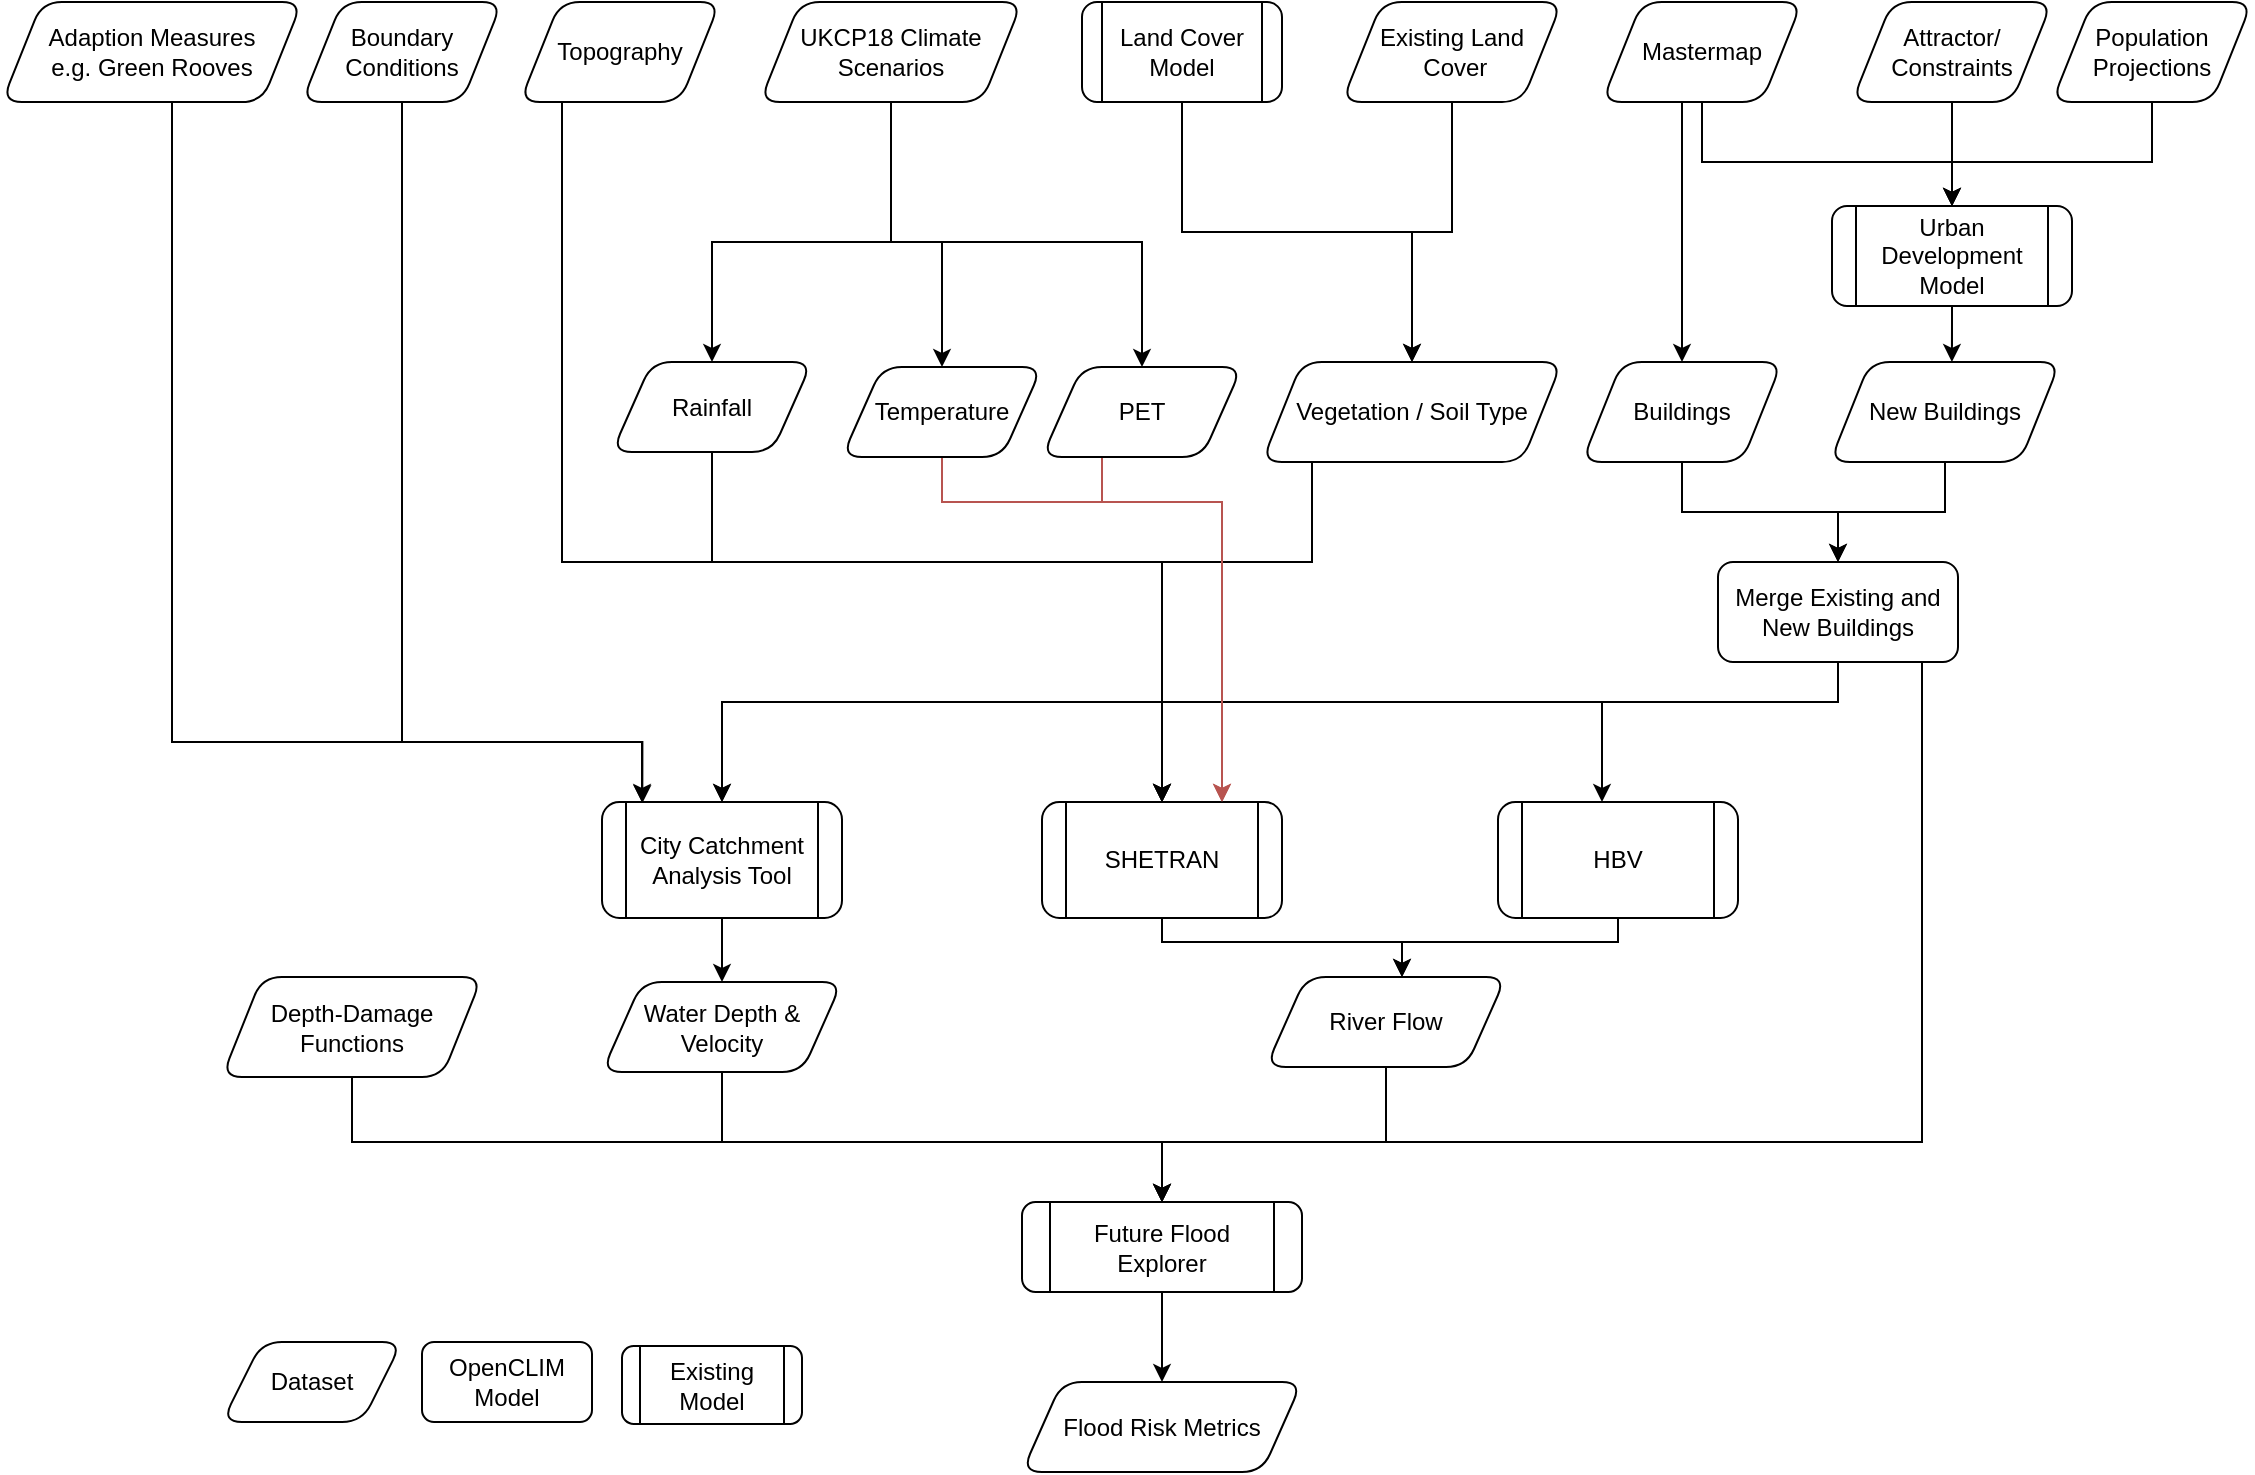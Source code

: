 <mxfile version="13.9.2" type="github">
  <diagram id="C5RBs43oDa-KdzZeNtuy" name="Page-1">
    <mxGraphModel dx="1673" dy="934" grid="1" gridSize="10" guides="1" tooltips="1" connect="1" arrows="1" fold="1" page="1" pageScale="1" pageWidth="1169" pageHeight="827" math="0" shadow="0">
      <root>
        <mxCell id="WIyWlLk6GJQsqaUBKTNV-0" />
        <mxCell id="WIyWlLk6GJQsqaUBKTNV-1" parent="WIyWlLk6GJQsqaUBKTNV-0" />
        <mxCell id="CEkKTpPPNDytTsqzF80r-11" style="edgeStyle=orthogonalEdgeStyle;rounded=0;orthogonalLoop=1;jettySize=auto;html=1;" parent="WIyWlLk6GJQsqaUBKTNV-1" source="CEkKTpPPNDytTsqzF80r-10" target="CEkKTpPPNDytTsqzF80r-40" edge="1">
          <mxGeometry relative="1" as="geometry">
            <mxPoint x="490" y="205.059" as="targetPoint" />
            <Array as="points">
              <mxPoint x="475" y="190" />
              <mxPoint x="500" y="190" />
            </Array>
          </mxGeometry>
        </mxCell>
        <mxCell id="fNNtZohBfK9dHtWB_OMW-32" style="edgeStyle=orthogonalEdgeStyle;rounded=0;orthogonalLoop=1;jettySize=auto;html=1;" edge="1" parent="WIyWlLk6GJQsqaUBKTNV-1" source="CEkKTpPPNDytTsqzF80r-10" target="fNNtZohBfK9dHtWB_OMW-23">
          <mxGeometry relative="1" as="geometry">
            <Array as="points">
              <mxPoint x="475" y="190" />
              <mxPoint x="385" y="190" />
            </Array>
          </mxGeometry>
        </mxCell>
        <mxCell id="fNNtZohBfK9dHtWB_OMW-33" style="edgeStyle=orthogonalEdgeStyle;rounded=0;orthogonalLoop=1;jettySize=auto;html=1;" edge="1" parent="WIyWlLk6GJQsqaUBKTNV-1" source="CEkKTpPPNDytTsqzF80r-10" target="fNNtZohBfK9dHtWB_OMW-22">
          <mxGeometry relative="1" as="geometry">
            <Array as="points">
              <mxPoint x="475" y="190" />
              <mxPoint x="600" y="190" />
            </Array>
          </mxGeometry>
        </mxCell>
        <mxCell id="CEkKTpPPNDytTsqzF80r-10" value="UKCP18 Climate Scenarios" style="shape=parallelogram;perimeter=parallelogramPerimeter;whiteSpace=wrap;html=1;fixedSize=1;rounded=1;" parent="WIyWlLk6GJQsqaUBKTNV-1" vertex="1">
          <mxGeometry x="409" y="70" width="131" height="50" as="geometry" />
        </mxCell>
        <mxCell id="hF3Igr1HY41fA1B3tBO1-5" style="edgeStyle=orthogonalEdgeStyle;rounded=0;orthogonalLoop=1;jettySize=auto;html=1;" parent="WIyWlLk6GJQsqaUBKTNV-1" source="CEkKTpPPNDytTsqzF80r-15" target="CEkKTpPPNDytTsqzF80r-17" edge="1">
          <mxGeometry relative="1" as="geometry">
            <Array as="points">
              <mxPoint x="1105" y="150" />
              <mxPoint x="1005" y="150" />
            </Array>
          </mxGeometry>
        </mxCell>
        <mxCell id="CEkKTpPPNDytTsqzF80r-15" value="Population Projections" style="shape=parallelogram;perimeter=parallelogramPerimeter;whiteSpace=wrap;html=1;fixedSize=1;rounded=1;" parent="WIyWlLk6GJQsqaUBKTNV-1" vertex="1">
          <mxGeometry x="1055" y="70" width="100" height="50" as="geometry" />
        </mxCell>
        <mxCell id="hF3Igr1HY41fA1B3tBO1-30" style="edgeStyle=orthogonalEdgeStyle;rounded=0;orthogonalLoop=1;jettySize=auto;html=1;entryX=0.53;entryY=0;entryDx=0;entryDy=0;entryPerimeter=0;" parent="WIyWlLk6GJQsqaUBKTNV-1" source="CEkKTpPPNDytTsqzF80r-17" target="CEkKTpPPNDytTsqzF80r-20" edge="1">
          <mxGeometry relative="1" as="geometry" />
        </mxCell>
        <mxCell id="CEkKTpPPNDytTsqzF80r-17" value="Urban Development Model" style="shape=process;whiteSpace=wrap;html=1;backgroundOutline=1;shadow=0;fontFamily=Helvetica;fontSize=12;fontColor=#000000;align=center;strokeColor=#000000;strokeWidth=1;fillColor=#ffffff;rounded=1;" parent="WIyWlLk6GJQsqaUBKTNV-1" vertex="1">
          <mxGeometry x="945" y="172" width="120" height="50" as="geometry" />
        </mxCell>
        <mxCell id="hF3Igr1HY41fA1B3tBO1-16" style="edgeStyle=orthogonalEdgeStyle;rounded=0;orthogonalLoop=1;jettySize=auto;html=1;entryX=0.168;entryY=0.01;entryDx=0;entryDy=0;entryPerimeter=0;" parent="WIyWlLk6GJQsqaUBKTNV-1" source="CEkKTpPPNDytTsqzF80r-18" target="CEkKTpPPNDytTsqzF80r-34" edge="1">
          <mxGeometry relative="1" as="geometry">
            <Array as="points">
              <mxPoint x="230" y="440" />
              <mxPoint x="350" y="440" />
            </Array>
          </mxGeometry>
        </mxCell>
        <mxCell id="CEkKTpPPNDytTsqzF80r-18" value="Boundary Conditions" style="shape=parallelogram;perimeter=parallelogramPerimeter;whiteSpace=wrap;html=1;fixedSize=1;rounded=1;" parent="WIyWlLk6GJQsqaUBKTNV-1" vertex="1">
          <mxGeometry x="180" y="70" width="100" height="50" as="geometry" />
        </mxCell>
        <mxCell id="hF3Igr1HY41fA1B3tBO1-11" style="edgeStyle=orthogonalEdgeStyle;rounded=0;orthogonalLoop=1;jettySize=auto;html=1;entryX=0.5;entryY=0;entryDx=0;entryDy=0;" parent="WIyWlLk6GJQsqaUBKTNV-1" source="CEkKTpPPNDytTsqzF80r-20" target="3T1dtDgbaSjGBwINf-Fj-5" edge="1">
          <mxGeometry relative="1" as="geometry" />
        </mxCell>
        <mxCell id="CEkKTpPPNDytTsqzF80r-20" value="New Buildings" style="shape=parallelogram;perimeter=parallelogramPerimeter;whiteSpace=wrap;html=1;fixedSize=1;rounded=1;" parent="WIyWlLk6GJQsqaUBKTNV-1" vertex="1">
          <mxGeometry x="944" y="250" width="115" height="50" as="geometry" />
        </mxCell>
        <mxCell id="hF3Igr1HY41fA1B3tBO1-3" style="edgeStyle=orthogonalEdgeStyle;rounded=0;orthogonalLoop=1;jettySize=auto;html=1;entryX=0.5;entryY=0;entryDx=0;entryDy=0;" parent="WIyWlLk6GJQsqaUBKTNV-1" source="CEkKTpPPNDytTsqzF80r-22" target="CEkKTpPPNDytTsqzF80r-17" edge="1">
          <mxGeometry relative="1" as="geometry">
            <Array as="points">
              <mxPoint x="880" y="150" />
              <mxPoint x="1005" y="150" />
            </Array>
          </mxGeometry>
        </mxCell>
        <mxCell id="hF3Igr1HY41fA1B3tBO1-8" style="edgeStyle=orthogonalEdgeStyle;rounded=0;orthogonalLoop=1;jettySize=auto;html=1;" parent="WIyWlLk6GJQsqaUBKTNV-1" source="CEkKTpPPNDytTsqzF80r-22" target="3T1dtDgbaSjGBwINf-Fj-3" edge="1">
          <mxGeometry relative="1" as="geometry">
            <mxPoint x="828.0" y="250" as="targetPoint" />
            <Array as="points">
              <mxPoint x="870" y="180" />
              <mxPoint x="870" y="180" />
            </Array>
          </mxGeometry>
        </mxCell>
        <mxCell id="CEkKTpPPNDytTsqzF80r-22" value="Mastermap" style="shape=parallelogram;perimeter=parallelogramPerimeter;whiteSpace=wrap;html=1;fixedSize=1;rounded=1;" parent="WIyWlLk6GJQsqaUBKTNV-1" vertex="1">
          <mxGeometry x="830" y="70" width="100" height="50" as="geometry" />
        </mxCell>
        <mxCell id="Q-MxYJhCNWQ3zZ72rHfX-6" style="edgeStyle=orthogonalEdgeStyle;rounded=0;orthogonalLoop=1;jettySize=auto;html=1;" parent="WIyWlLk6GJQsqaUBKTNV-1" source="CEkKTpPPNDytTsqzF80r-28" target="fNNtZohBfK9dHtWB_OMW-0" edge="1">
          <mxGeometry relative="1" as="geometry">
            <mxPoint x="712" y="263" as="targetPoint" />
            <Array as="points">
              <mxPoint x="685" y="350" />
              <mxPoint x="610" y="350" />
            </Array>
          </mxGeometry>
        </mxCell>
        <mxCell id="CEkKTpPPNDytTsqzF80r-28" value="Vegetation / Soil Type" style="shape=parallelogram;perimeter=parallelogramPerimeter;whiteSpace=wrap;html=1;fixedSize=1;rounded=1;" parent="WIyWlLk6GJQsqaUBKTNV-1" vertex="1">
          <mxGeometry x="660" y="250" width="150" height="50" as="geometry" />
        </mxCell>
        <mxCell id="Q-MxYJhCNWQ3zZ72rHfX-25" style="edgeStyle=orthogonalEdgeStyle;rounded=0;orthogonalLoop=1;jettySize=auto;html=1;entryX=0.5;entryY=0;entryDx=0;entryDy=0;" parent="WIyWlLk6GJQsqaUBKTNV-1" source="CEkKTpPPNDytTsqzF80r-34" target="Q-MxYJhCNWQ3zZ72rHfX-24" edge="1">
          <mxGeometry relative="1" as="geometry" />
        </mxCell>
        <mxCell id="CEkKTpPPNDytTsqzF80r-34" value="City Catchment Analysis Tool" style="shape=process;whiteSpace=wrap;html=1;backgroundOutline=1;shadow=0;fontFamily=Helvetica;fontSize=12;fontColor=#000000;align=center;strokeColor=#000000;strokeWidth=1;fillColor=#ffffff;rounded=1;" parent="WIyWlLk6GJQsqaUBKTNV-1" vertex="1">
          <mxGeometry x="330" y="470" width="120" height="58" as="geometry" />
        </mxCell>
        <mxCell id="fNNtZohBfK9dHtWB_OMW-31" style="edgeStyle=orthogonalEdgeStyle;rounded=0;orthogonalLoop=1;jettySize=auto;html=1;fillColor=#f8cecc;strokeColor=#b85450;" edge="1" parent="WIyWlLk6GJQsqaUBKTNV-1" source="CEkKTpPPNDytTsqzF80r-40">
          <mxGeometry relative="1" as="geometry">
            <mxPoint x="640" y="470.0" as="targetPoint" />
            <Array as="points">
              <mxPoint x="500" y="320" />
              <mxPoint x="640" y="320" />
            </Array>
          </mxGeometry>
        </mxCell>
        <mxCell id="CEkKTpPPNDytTsqzF80r-40" value="Temperature" style="shape=parallelogram;perimeter=parallelogramPerimeter;whiteSpace=wrap;html=1;fixedSize=1;rounded=1;" parent="WIyWlLk6GJQsqaUBKTNV-1" vertex="1">
          <mxGeometry x="450" y="252.5" width="100" height="45" as="geometry" />
        </mxCell>
        <mxCell id="CEkKTpPPNDytTsqzF80r-42" value="Dataset" style="shape=parallelogram;perimeter=parallelogramPerimeter;whiteSpace=wrap;html=1;fixedSize=1;rounded=1;" parent="WIyWlLk6GJQsqaUBKTNV-1" vertex="1">
          <mxGeometry x="140" y="740" width="90" height="40" as="geometry" />
        </mxCell>
        <mxCell id="CEkKTpPPNDytTsqzF80r-43" value="OpenCLIM Model" style="rounded=1;whiteSpace=wrap;html=1;fontSize=12;glass=0;strokeWidth=1;shadow=0;" parent="WIyWlLk6GJQsqaUBKTNV-1" vertex="1">
          <mxGeometry x="240" y="740" width="85" height="40" as="geometry" />
        </mxCell>
        <mxCell id="hF3Igr1HY41fA1B3tBO1-17" style="edgeStyle=orthogonalEdgeStyle;rounded=0;orthogonalLoop=1;jettySize=auto;html=1;" parent="WIyWlLk6GJQsqaUBKTNV-1" source="CEkKTpPPNDytTsqzF80r-24" target="CEkKTpPPNDytTsqzF80r-34" edge="1">
          <mxGeometry relative="1" as="geometry">
            <Array as="points">
              <mxPoint x="310" y="350" />
              <mxPoint x="610" y="350" />
              <mxPoint x="610" y="420" />
              <mxPoint x="390" y="420" />
            </Array>
          </mxGeometry>
        </mxCell>
        <mxCell id="CEkKTpPPNDytTsqzF80r-24" value="Topography" style="shape=parallelogram;perimeter=parallelogramPerimeter;whiteSpace=wrap;html=1;fixedSize=1;rounded=1;" parent="WIyWlLk6GJQsqaUBKTNV-1" vertex="1">
          <mxGeometry x="289" y="70" width="100" height="50" as="geometry" />
        </mxCell>
        <mxCell id="hF3Igr1HY41fA1B3tBO1-19" style="edgeStyle=orthogonalEdgeStyle;rounded=0;orthogonalLoop=1;jettySize=auto;html=1;entryX=0.5;entryY=0;entryDx=0;entryDy=0;" parent="WIyWlLk6GJQsqaUBKTNV-1" source="Q-MxYJhCNWQ3zZ72rHfX-24" target="Q-MxYJhCNWQ3zZ72rHfX-27" edge="1">
          <mxGeometry relative="1" as="geometry">
            <Array as="points">
              <mxPoint x="390" y="640" />
              <mxPoint x="610" y="640" />
            </Array>
          </mxGeometry>
        </mxCell>
        <mxCell id="Q-MxYJhCNWQ3zZ72rHfX-24" value="Water Depth &amp;amp; Velocity" style="shape=parallelogram;perimeter=parallelogramPerimeter;whiteSpace=wrap;html=1;fixedSize=1;rounded=1;" parent="WIyWlLk6GJQsqaUBKTNV-1" vertex="1">
          <mxGeometry x="330" y="560" width="120" height="45" as="geometry" />
        </mxCell>
        <mxCell id="Q-MxYJhCNWQ3zZ72rHfX-31" style="edgeStyle=orthogonalEdgeStyle;rounded=0;orthogonalLoop=1;jettySize=auto;html=1;entryX=0.5;entryY=0;entryDx=0;entryDy=0;" parent="WIyWlLk6GJQsqaUBKTNV-1" source="Q-MxYJhCNWQ3zZ72rHfX-27" target="Q-MxYJhCNWQ3zZ72rHfX-30" edge="1">
          <mxGeometry relative="1" as="geometry" />
        </mxCell>
        <mxCell id="Q-MxYJhCNWQ3zZ72rHfX-27" value="Future Flood Explorer" style="shape=process;whiteSpace=wrap;html=1;backgroundOutline=1;fontFamily=Helvetica;fontSize=12;fontColor=#000000;align=center;strokeColor=#000000;fillColor=#ffffff;rounded=1;" parent="WIyWlLk6GJQsqaUBKTNV-1" vertex="1">
          <mxGeometry x="540" y="670" width="140" height="45" as="geometry" />
        </mxCell>
        <mxCell id="Q-MxYJhCNWQ3zZ72rHfX-30" value="Flood Risk Metrics" style="shape=parallelogram;perimeter=parallelogramPerimeter;whiteSpace=wrap;html=1;fixedSize=1;rounded=1;" parent="WIyWlLk6GJQsqaUBKTNV-1" vertex="1">
          <mxGeometry x="540" y="760" width="140" height="45" as="geometry" />
        </mxCell>
        <mxCell id="hF3Igr1HY41fA1B3tBO1-9" style="edgeStyle=orthogonalEdgeStyle;rounded=0;orthogonalLoop=1;jettySize=auto;html=1;" parent="WIyWlLk6GJQsqaUBKTNV-1" source="3T1dtDgbaSjGBwINf-Fj-3" target="3T1dtDgbaSjGBwINf-Fj-5" edge="1">
          <mxGeometry relative="1" as="geometry" />
        </mxCell>
        <mxCell id="3T1dtDgbaSjGBwINf-Fj-3" value="Buildings" style="shape=parallelogram;perimeter=parallelogramPerimeter;whiteSpace=wrap;html=1;fixedSize=1;rounded=1;" parent="WIyWlLk6GJQsqaUBKTNV-1" vertex="1">
          <mxGeometry x="820" y="250" width="100" height="50" as="geometry" />
        </mxCell>
        <mxCell id="hF3Igr1HY41fA1B3tBO1-18" style="edgeStyle=orthogonalEdgeStyle;rounded=0;orthogonalLoop=1;jettySize=auto;html=1;entryX=0.5;entryY=0;entryDx=0;entryDy=0;" parent="WIyWlLk6GJQsqaUBKTNV-1" source="3T1dtDgbaSjGBwINf-Fj-5" target="CEkKTpPPNDytTsqzF80r-34" edge="1">
          <mxGeometry relative="1" as="geometry">
            <Array as="points">
              <mxPoint x="948" y="420" />
              <mxPoint x="390" y="420" />
            </Array>
          </mxGeometry>
        </mxCell>
        <mxCell id="hF3Igr1HY41fA1B3tBO1-21" style="edgeStyle=orthogonalEdgeStyle;rounded=0;orthogonalLoop=1;jettySize=auto;html=1;entryX=0.5;entryY=0;entryDx=0;entryDy=0;" parent="WIyWlLk6GJQsqaUBKTNV-1" source="3T1dtDgbaSjGBwINf-Fj-5" target="Q-MxYJhCNWQ3zZ72rHfX-27" edge="1">
          <mxGeometry relative="1" as="geometry">
            <Array as="points">
              <mxPoint x="990" y="640" />
              <mxPoint x="610" y="640" />
            </Array>
          </mxGeometry>
        </mxCell>
        <mxCell id="fNNtZohBfK9dHtWB_OMW-2" style="edgeStyle=orthogonalEdgeStyle;rounded=0;orthogonalLoop=1;jettySize=auto;html=1;" edge="1" parent="WIyWlLk6GJQsqaUBKTNV-1" source="3T1dtDgbaSjGBwINf-Fj-5" target="fNNtZohBfK9dHtWB_OMW-0">
          <mxGeometry relative="1" as="geometry">
            <Array as="points">
              <mxPoint x="948" y="420" />
              <mxPoint x="610" y="420" />
            </Array>
          </mxGeometry>
        </mxCell>
        <mxCell id="fNNtZohBfK9dHtWB_OMW-15" style="edgeStyle=orthogonalEdgeStyle;rounded=0;orthogonalLoop=1;jettySize=auto;html=1;" edge="1" parent="WIyWlLk6GJQsqaUBKTNV-1" source="3T1dtDgbaSjGBwINf-Fj-5" target="fNNtZohBfK9dHtWB_OMW-0">
          <mxGeometry relative="1" as="geometry">
            <Array as="points">
              <mxPoint x="948" y="420" />
              <mxPoint x="610" y="420" />
            </Array>
          </mxGeometry>
        </mxCell>
        <mxCell id="fNNtZohBfK9dHtWB_OMW-16" style="edgeStyle=orthogonalEdgeStyle;rounded=0;orthogonalLoop=1;jettySize=auto;html=1;" edge="1" parent="WIyWlLk6GJQsqaUBKTNV-1" source="3T1dtDgbaSjGBwINf-Fj-5" target="fNNtZohBfK9dHtWB_OMW-1">
          <mxGeometry relative="1" as="geometry">
            <Array as="points">
              <mxPoint x="948" y="420" />
              <mxPoint x="830" y="420" />
            </Array>
          </mxGeometry>
        </mxCell>
        <mxCell id="3T1dtDgbaSjGBwINf-Fj-5" value="Merge Existing and New Buildings" style="rounded=1;whiteSpace=wrap;html=1;fontSize=12;glass=0;strokeWidth=1;shadow=0;" parent="WIyWlLk6GJQsqaUBKTNV-1" vertex="1">
          <mxGeometry x="888" y="350" width="120" height="50" as="geometry" />
        </mxCell>
        <mxCell id="hF3Igr1HY41fA1B3tBO1-4" style="edgeStyle=orthogonalEdgeStyle;rounded=0;orthogonalLoop=1;jettySize=auto;html=1;exitX=0.5;exitY=1;exitDx=0;exitDy=0;" parent="WIyWlLk6GJQsqaUBKTNV-1" source="3T1dtDgbaSjGBwINf-Fj-11" target="CEkKTpPPNDytTsqzF80r-17" edge="1">
          <mxGeometry relative="1" as="geometry" />
        </mxCell>
        <mxCell id="3T1dtDgbaSjGBwINf-Fj-11" value="&lt;div&gt;Attractor/&lt;/div&gt;&lt;div&gt;Constraints&lt;/div&gt;" style="shape=parallelogram;perimeter=parallelogramPerimeter;whiteSpace=wrap;html=1;fixedSize=1;rounded=1;" parent="WIyWlLk6GJQsqaUBKTNV-1" vertex="1">
          <mxGeometry x="955" y="70" width="100" height="50" as="geometry" />
        </mxCell>
        <mxCell id="hF3Igr1HY41fA1B3tBO1-20" style="edgeStyle=orthogonalEdgeStyle;rounded=0;orthogonalLoop=1;jettySize=auto;html=1;" parent="WIyWlLk6GJQsqaUBKTNV-1" source="hF3Igr1HY41fA1B3tBO1-0" target="CEkKTpPPNDytTsqzF80r-34" edge="1">
          <mxGeometry relative="1" as="geometry">
            <Array as="points">
              <mxPoint x="115" y="440" />
              <mxPoint x="350" y="440" />
            </Array>
          </mxGeometry>
        </mxCell>
        <mxCell id="hF3Igr1HY41fA1B3tBO1-0" value="Adaption Measures&lt;br&gt;e.g. Green Rooves" style="shape=parallelogram;perimeter=parallelogramPerimeter;whiteSpace=wrap;html=1;fixedSize=1;rounded=1;" parent="WIyWlLk6GJQsqaUBKTNV-1" vertex="1">
          <mxGeometry x="30" y="70" width="150" height="50" as="geometry" />
        </mxCell>
        <mxCell id="hF3Igr1HY41fA1B3tBO1-22" value="Existing&lt;br&gt;Model" style="shape=process;whiteSpace=wrap;html=1;backgroundOutline=1;shadow=0;fontFamily=Helvetica;fontSize=12;fontColor=#000000;align=center;strokeColor=#000000;strokeWidth=1;fillColor=#ffffff;rounded=1;" parent="WIyWlLk6GJQsqaUBKTNV-1" vertex="1">
          <mxGeometry x="340" y="742" width="90" height="39" as="geometry" />
        </mxCell>
        <mxCell id="hF3Igr1HY41fA1B3tBO1-26" style="edgeStyle=orthogonalEdgeStyle;rounded=0;orthogonalLoop=1;jettySize=auto;html=1;" parent="WIyWlLk6GJQsqaUBKTNV-1" source="hF3Igr1HY41fA1B3tBO1-24" target="Q-MxYJhCNWQ3zZ72rHfX-27" edge="1">
          <mxGeometry relative="1" as="geometry">
            <Array as="points">
              <mxPoint x="205" y="640" />
              <mxPoint x="610" y="640" />
            </Array>
          </mxGeometry>
        </mxCell>
        <mxCell id="hF3Igr1HY41fA1B3tBO1-24" value="Depth-Damage&lt;br&gt;Functions" style="shape=parallelogram;perimeter=parallelogramPerimeter;whiteSpace=wrap;html=1;fixedSize=1;rounded=1;" parent="WIyWlLk6GJQsqaUBKTNV-1" vertex="1">
          <mxGeometry x="140" y="557.5" width="130" height="50" as="geometry" />
        </mxCell>
        <mxCell id="fNNtZohBfK9dHtWB_OMW-19" style="edgeStyle=orthogonalEdgeStyle;rounded=0;orthogonalLoop=1;jettySize=auto;html=1;" edge="1" parent="WIyWlLk6GJQsqaUBKTNV-1" source="fNNtZohBfK9dHtWB_OMW-0" target="fNNtZohBfK9dHtWB_OMW-18">
          <mxGeometry relative="1" as="geometry">
            <Array as="points">
              <mxPoint x="610" y="540" />
              <mxPoint x="730" y="540" />
              <mxPoint x="730" y="580" />
            </Array>
          </mxGeometry>
        </mxCell>
        <mxCell id="fNNtZohBfK9dHtWB_OMW-0" value="SHETRAN" style="shape=process;whiteSpace=wrap;html=1;backgroundOutline=1;shadow=0;fontFamily=Helvetica;fontSize=12;fontColor=#000000;align=center;strokeColor=#000000;strokeWidth=1;fillColor=#ffffff;rounded=1;" vertex="1" parent="WIyWlLk6GJQsqaUBKTNV-1">
          <mxGeometry x="550" y="470" width="120" height="58" as="geometry" />
        </mxCell>
        <mxCell id="fNNtZohBfK9dHtWB_OMW-20" style="edgeStyle=orthogonalEdgeStyle;rounded=0;orthogonalLoop=1;jettySize=auto;html=1;" edge="1" parent="WIyWlLk6GJQsqaUBKTNV-1" source="fNNtZohBfK9dHtWB_OMW-1" target="fNNtZohBfK9dHtWB_OMW-18">
          <mxGeometry relative="1" as="geometry">
            <Array as="points">
              <mxPoint x="838" y="540" />
              <mxPoint x="730" y="540" />
              <mxPoint x="730" y="580" />
            </Array>
          </mxGeometry>
        </mxCell>
        <mxCell id="fNNtZohBfK9dHtWB_OMW-1" value="HBV" style="shape=process;whiteSpace=wrap;html=1;backgroundOutline=1;shadow=0;fontFamily=Helvetica;fontSize=12;fontColor=#000000;align=center;strokeColor=#000000;strokeWidth=1;fillColor=#ffffff;rounded=1;" vertex="1" parent="WIyWlLk6GJQsqaUBKTNV-1">
          <mxGeometry x="778" y="470" width="120" height="58" as="geometry" />
        </mxCell>
        <mxCell id="fNNtZohBfK9dHtWB_OMW-12" style="edgeStyle=orthogonalEdgeStyle;rounded=0;orthogonalLoop=1;jettySize=auto;html=1;" edge="1" parent="WIyWlLk6GJQsqaUBKTNV-1" source="fNNtZohBfK9dHtWB_OMW-8" target="CEkKTpPPNDytTsqzF80r-28">
          <mxGeometry relative="1" as="geometry" />
        </mxCell>
        <mxCell id="fNNtZohBfK9dHtWB_OMW-8" value="Land Cover Model" style="shape=process;whiteSpace=wrap;html=1;backgroundOutline=1;fontFamily=Helvetica;fontSize=12;fontColor=#000000;align=center;strokeColor=#000000;fillColor=#ffffff;rounded=1;" vertex="1" parent="WIyWlLk6GJQsqaUBKTNV-1">
          <mxGeometry x="570" y="70" width="100" height="50" as="geometry" />
        </mxCell>
        <mxCell id="fNNtZohBfK9dHtWB_OMW-14" style="edgeStyle=orthogonalEdgeStyle;rounded=0;orthogonalLoop=1;jettySize=auto;html=1;" edge="1" parent="WIyWlLk6GJQsqaUBKTNV-1" source="fNNtZohBfK9dHtWB_OMW-13" target="CEkKTpPPNDytTsqzF80r-28">
          <mxGeometry relative="1" as="geometry" />
        </mxCell>
        <mxCell id="fNNtZohBfK9dHtWB_OMW-13" value="Existing Land&lt;br&gt;&amp;nbsp;Cover" style="shape=parallelogram;perimeter=parallelogramPerimeter;whiteSpace=wrap;html=1;fixedSize=1;fontFamily=Helvetica;fontSize=12;fontColor=#000000;align=center;strokeColor=#000000;fillColor=#ffffff;rounded=1;" vertex="1" parent="WIyWlLk6GJQsqaUBKTNV-1">
          <mxGeometry x="700" y="70" width="110" height="50" as="geometry" />
        </mxCell>
        <mxCell id="fNNtZohBfK9dHtWB_OMW-21" style="edgeStyle=orthogonalEdgeStyle;rounded=0;orthogonalLoop=1;jettySize=auto;html=1;" edge="1" parent="WIyWlLk6GJQsqaUBKTNV-1" source="fNNtZohBfK9dHtWB_OMW-18" target="Q-MxYJhCNWQ3zZ72rHfX-27">
          <mxGeometry relative="1" as="geometry">
            <Array as="points">
              <mxPoint x="722" y="640" />
              <mxPoint x="610" y="640" />
            </Array>
          </mxGeometry>
        </mxCell>
        <mxCell id="fNNtZohBfK9dHtWB_OMW-18" value="River Flow" style="shape=parallelogram;perimeter=parallelogramPerimeter;whiteSpace=wrap;html=1;fixedSize=1;rounded=1;" vertex="1" parent="WIyWlLk6GJQsqaUBKTNV-1">
          <mxGeometry x="662" y="557.5" width="120" height="45" as="geometry" />
        </mxCell>
        <mxCell id="fNNtZohBfK9dHtWB_OMW-30" style="edgeStyle=orthogonalEdgeStyle;rounded=0;orthogonalLoop=1;jettySize=auto;html=1;entryX=0.75;entryY=0;entryDx=0;entryDy=0;fontColor=#B5739D;fillColor=#f8cecc;strokeColor=#b85450;" edge="1" parent="WIyWlLk6GJQsqaUBKTNV-1" source="fNNtZohBfK9dHtWB_OMW-22" target="fNNtZohBfK9dHtWB_OMW-0">
          <mxGeometry relative="1" as="geometry">
            <Array as="points">
              <mxPoint x="580" y="320" />
              <mxPoint x="640" y="320" />
            </Array>
          </mxGeometry>
        </mxCell>
        <mxCell id="fNNtZohBfK9dHtWB_OMW-22" value="PET" style="shape=parallelogram;perimeter=parallelogramPerimeter;whiteSpace=wrap;html=1;fixedSize=1;rounded=1;" vertex="1" parent="WIyWlLk6GJQsqaUBKTNV-1">
          <mxGeometry x="550" y="252.5" width="100" height="45" as="geometry" />
        </mxCell>
        <mxCell id="fNNtZohBfK9dHtWB_OMW-28" style="edgeStyle=orthogonalEdgeStyle;rounded=0;orthogonalLoop=1;jettySize=auto;html=1;" edge="1" parent="WIyWlLk6GJQsqaUBKTNV-1" source="fNNtZohBfK9dHtWB_OMW-23" target="fNNtZohBfK9dHtWB_OMW-0">
          <mxGeometry relative="1" as="geometry">
            <Array as="points">
              <mxPoint x="385" y="350" />
              <mxPoint x="610" y="350" />
            </Array>
          </mxGeometry>
        </mxCell>
        <mxCell id="fNNtZohBfK9dHtWB_OMW-23" value="Rainfall" style="shape=parallelogram;perimeter=parallelogramPerimeter;whiteSpace=wrap;html=1;fixedSize=1;rounded=1;" vertex="1" parent="WIyWlLk6GJQsqaUBKTNV-1">
          <mxGeometry x="335" y="250" width="100" height="45" as="geometry" />
        </mxCell>
      </root>
    </mxGraphModel>
  </diagram>
</mxfile>
